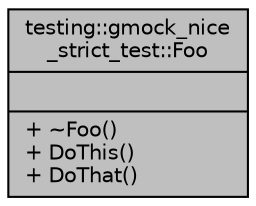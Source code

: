 digraph "testing::gmock_nice_strict_test::Foo"
{
 // LATEX_PDF_SIZE
  bgcolor="transparent";
  edge [fontname="Helvetica",fontsize="10",labelfontname="Helvetica",labelfontsize="10"];
  node [fontname="Helvetica",fontsize="10",shape=record];
  Node1 [label="{testing::gmock_nice\l_strict_test::Foo\n||+ ~Foo()\l+ DoThis()\l+ DoThat()\l}",height=0.2,width=0.4,color="black", fillcolor="grey75", style="filled", fontcolor="black",tooltip=" "];
}
